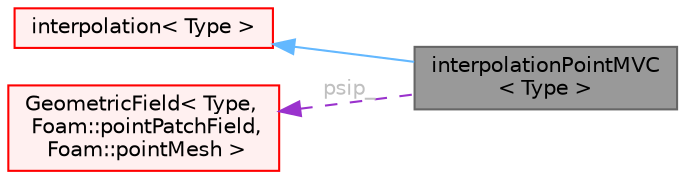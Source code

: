 digraph "interpolationPointMVC&lt; Type &gt;"
{
 // LATEX_PDF_SIZE
  bgcolor="transparent";
  edge [fontname=Helvetica,fontsize=10,labelfontname=Helvetica,labelfontsize=10];
  node [fontname=Helvetica,fontsize=10,shape=box,height=0.2,width=0.4];
  rankdir="LR";
  Node1 [id="Node000001",label="interpolationPointMVC\l\< Type \>",height=0.2,width=0.4,color="gray40", fillcolor="grey60", style="filled", fontcolor="black",tooltip="Given cell centre values interpolates to vertices and uses these to do a Mean Value Coordinates inter..."];
  Node2 -> Node1 [id="edge1_Node000001_Node000002",dir="back",color="steelblue1",style="solid",tooltip=" "];
  Node2 [id="Node000002",label="interpolation\< Type \>",height=0.2,width=0.4,color="red", fillcolor="#FFF0F0", style="filled",URL="$classFoam_1_1interpolation.html",tooltip="Abstract base class for volume field interpolation."];
  Node29 -> Node1 [id="edge2_Node000001_Node000029",dir="back",color="darkorchid3",style="dashed",tooltip=" ",label=" psip_",fontcolor="grey" ];
  Node29 [id="Node000029",label="GeometricField\< Type,\l Foam::pointPatchField,\l Foam::pointMesh \>",height=0.2,width=0.4,color="red", fillcolor="#FFF0F0", style="filled",URL="$classFoam_1_1GeometricField.html",tooltip=" "];
}
